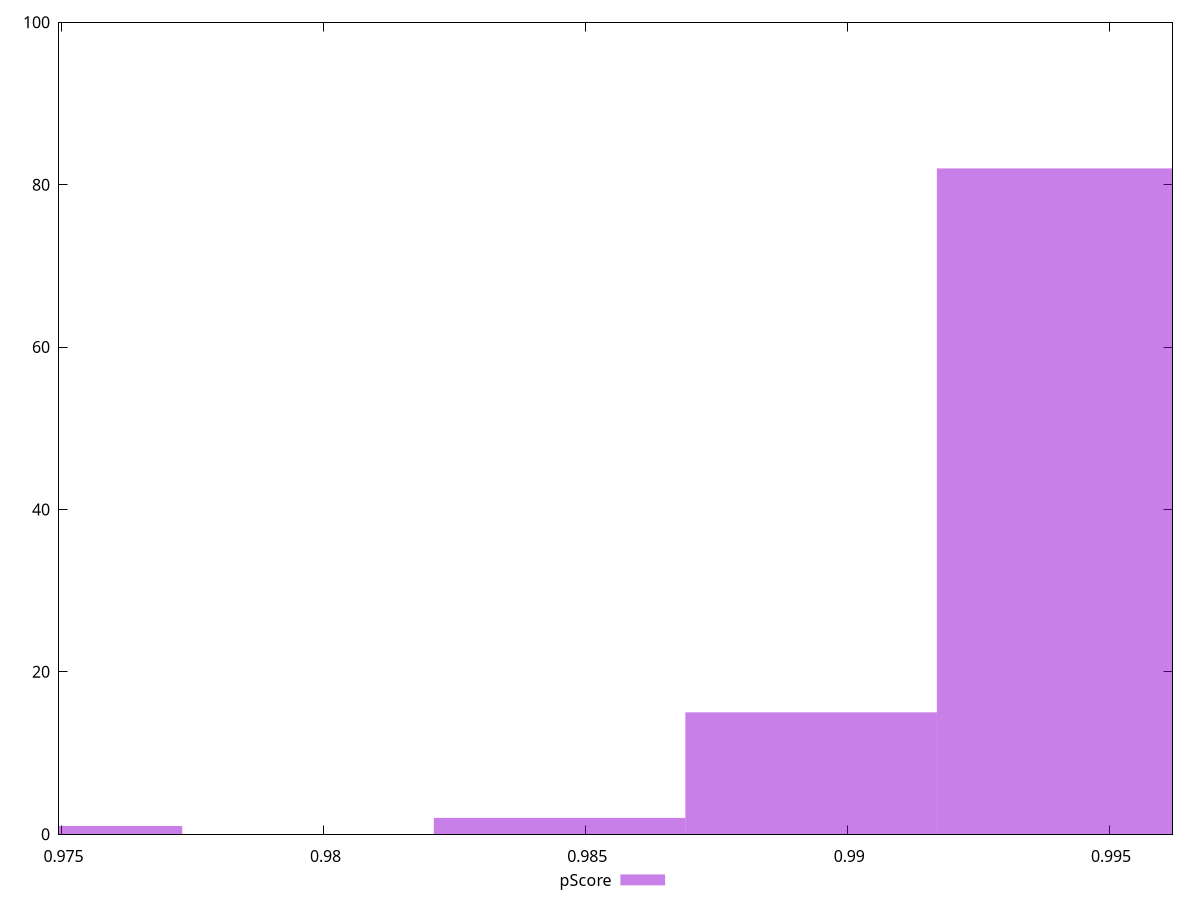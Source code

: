 reset

$pScore <<EOF
0.9941139142963524 82
0.9893114316185923 15
0.9749039835853117 1
0.9845089489408321 2
EOF

set key outside below
set boxwidth 0.0048024826777601564
set xrange [0.974951707034809:0.9962113647861295]
set yrange [0:100]
set trange [0:100]
set style fill transparent solid 0.5 noborder
set terminal svg size 640, 490 enhanced background rgb 'white'
set output "report_00026_2021-02-22T21:38:55.199Z/max-potential-fid/samples/pages+cached+noadtech/pScore/histogram.svg"

plot $pScore title "pScore" with boxes

reset
